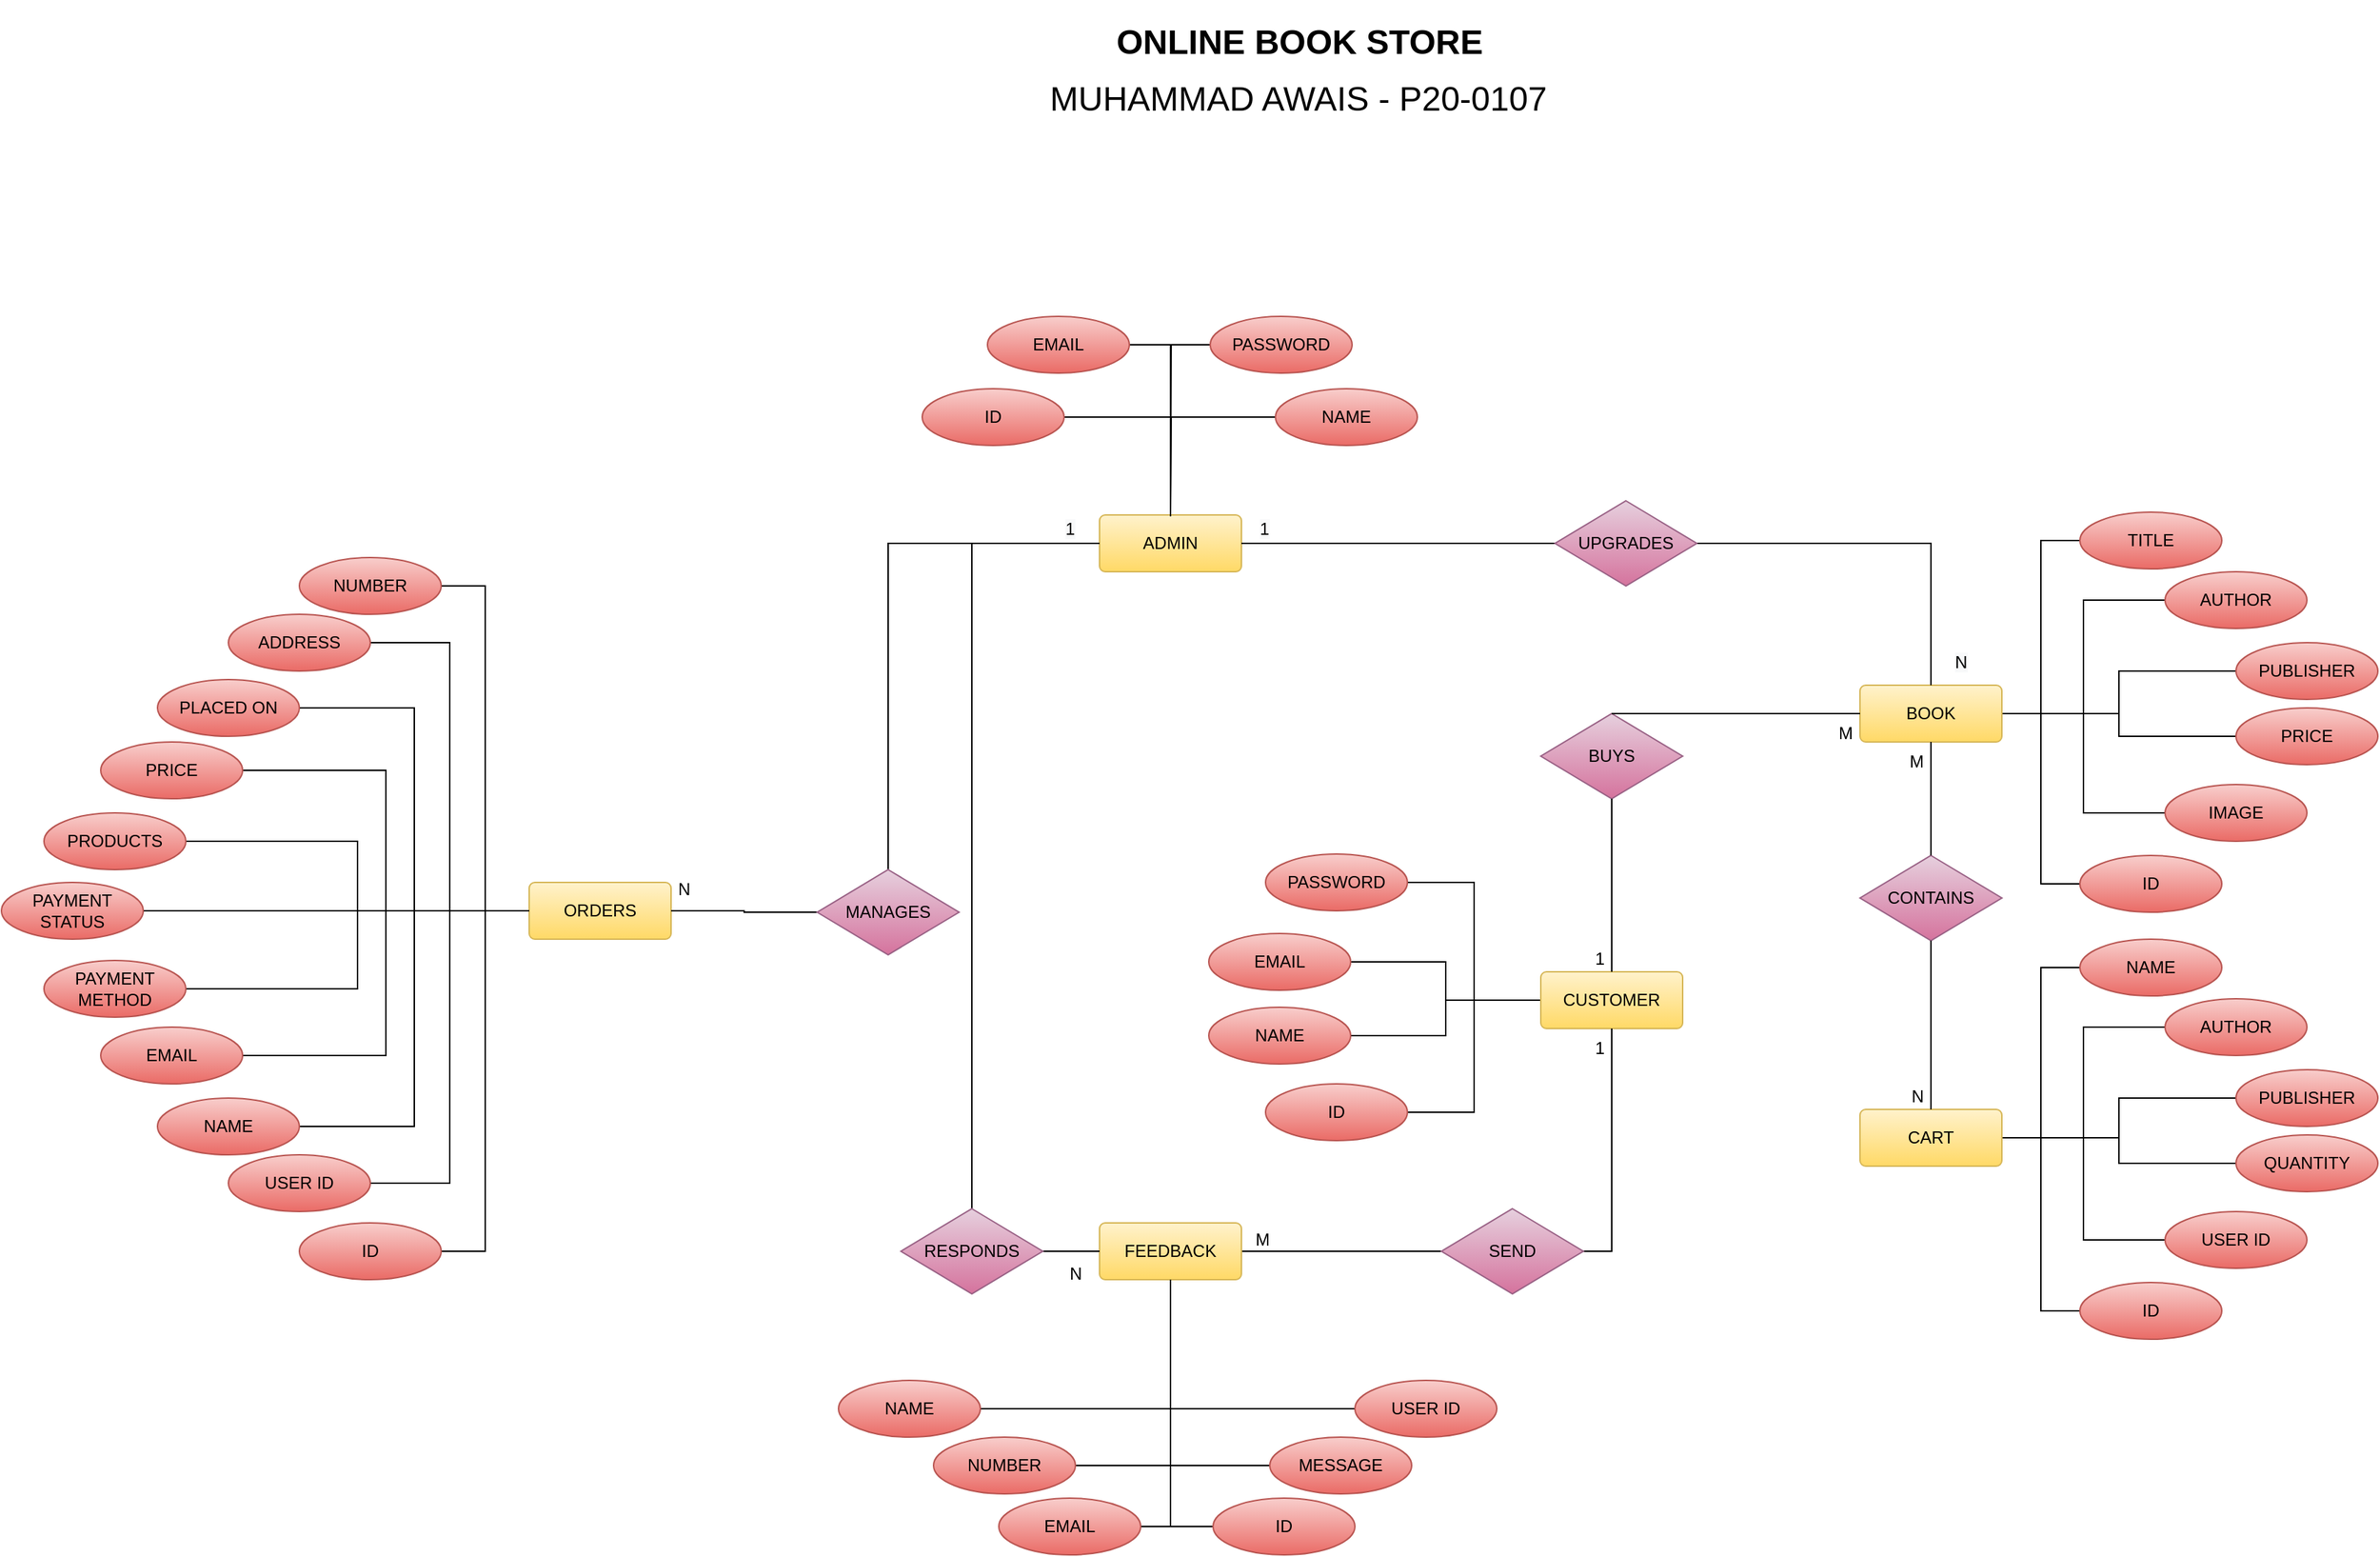 <mxfile version="18.1.2" type="github">
  <diagram id="ulUxQyWY1OvP7PwduVLv" name="Page-1">
    <mxGraphModel dx="1504" dy="1512" grid="1" gridSize="10" guides="1" tooltips="1" connect="1" arrows="1" fold="1" page="1" pageScale="1" pageWidth="850" pageHeight="1100" math="0" shadow="0">
      <root>
        <mxCell id="0" />
        <mxCell id="1" parent="0" />
        <mxCell id="2VhLGQNSSkDAWM4lkIdX-1" value="ADMIN" style="rounded=1;arcSize=10;whiteSpace=wrap;html=1;align=center;fillColor=#fff2cc;strokeColor=#d6b656;gradientColor=#ffd966;" parent="1" vertex="1">
          <mxGeometry x="99" y="-20" width="100" height="40" as="geometry" />
        </mxCell>
        <mxCell id="2VhLGQNSSkDAWM4lkIdX-93" style="edgeStyle=orthogonalEdgeStyle;rounded=0;orthogonalLoop=1;jettySize=auto;html=1;exitX=1;exitY=0.5;exitDx=0;exitDy=0;entryX=0;entryY=0.5;entryDx=0;entryDy=0;endArrow=none;endFill=0;" parent="1" source="2VhLGQNSSkDAWM4lkIdX-2" target="2VhLGQNSSkDAWM4lkIdX-91" edge="1">
          <mxGeometry relative="1" as="geometry" />
        </mxCell>
        <mxCell id="2VhLGQNSSkDAWM4lkIdX-94" style="edgeStyle=orthogonalEdgeStyle;rounded=0;orthogonalLoop=1;jettySize=auto;html=1;exitX=1;exitY=0.5;exitDx=0;exitDy=0;entryX=0;entryY=0.5;entryDx=0;entryDy=0;endArrow=none;endFill=0;" parent="1" source="2VhLGQNSSkDAWM4lkIdX-2" target="2VhLGQNSSkDAWM4lkIdX-86" edge="1">
          <mxGeometry relative="1" as="geometry" />
        </mxCell>
        <mxCell id="2VhLGQNSSkDAWM4lkIdX-95" style="edgeStyle=orthogonalEdgeStyle;rounded=0;orthogonalLoop=1;jettySize=auto;html=1;exitX=1;exitY=0.5;exitDx=0;exitDy=0;entryX=0;entryY=0.5;entryDx=0;entryDy=0;endArrow=none;endFill=0;" parent="1" source="2VhLGQNSSkDAWM4lkIdX-2" target="2VhLGQNSSkDAWM4lkIdX-85" edge="1">
          <mxGeometry relative="1" as="geometry" />
        </mxCell>
        <mxCell id="2VhLGQNSSkDAWM4lkIdX-96" style="edgeStyle=orthogonalEdgeStyle;rounded=0;orthogonalLoop=1;jettySize=auto;html=1;exitX=1;exitY=0.5;exitDx=0;exitDy=0;entryX=0;entryY=0.5;entryDx=0;entryDy=0;endArrow=none;endFill=0;" parent="1" source="2VhLGQNSSkDAWM4lkIdX-2" target="2VhLGQNSSkDAWM4lkIdX-87" edge="1">
          <mxGeometry relative="1" as="geometry" />
        </mxCell>
        <mxCell id="2VhLGQNSSkDAWM4lkIdX-97" style="edgeStyle=orthogonalEdgeStyle;rounded=0;orthogonalLoop=1;jettySize=auto;html=1;exitX=1;exitY=0.5;exitDx=0;exitDy=0;entryX=0;entryY=0.5;entryDx=0;entryDy=0;endArrow=none;endFill=0;" parent="1" source="2VhLGQNSSkDAWM4lkIdX-2" target="2VhLGQNSSkDAWM4lkIdX-88" edge="1">
          <mxGeometry relative="1" as="geometry" />
        </mxCell>
        <mxCell id="2VhLGQNSSkDAWM4lkIdX-98" style="edgeStyle=orthogonalEdgeStyle;rounded=0;orthogonalLoop=1;jettySize=auto;html=1;exitX=1;exitY=0.5;exitDx=0;exitDy=0;entryX=0;entryY=0.5;entryDx=0;entryDy=0;endArrow=none;endFill=0;" parent="1" source="2VhLGQNSSkDAWM4lkIdX-2" target="2VhLGQNSSkDAWM4lkIdX-90" edge="1">
          <mxGeometry relative="1" as="geometry" />
        </mxCell>
        <mxCell id="2VhLGQNSSkDAWM4lkIdX-2" value="BOOK&lt;span style=&quot;color: rgba(0 , 0 , 0 , 0) ; font-family: monospace ; font-size: 0px&quot;&gt;%3CmxGraphModel%3E%3Croot%3E%3CmxCell%20id%3D%220%22%2F%3E%3CmxCell%20id%3D%221%22%20parent%3D%220%22%2F%3E%3CmxCell%20id%3D%222%22%20value%3D%22ADMIN%22%20style%3D%22rounded%3D1%3BarcSize%3D10%3BwhiteSpace%3Dwrap%3Bhtml%3D1%3Balign%3Dcenter%3BfillColor%3D%23fff2cc%3BstrokeColor%3D%23d6b656%3BgradientColor%3D%23ffd966%3B%22%20vertex%3D%221%22%20parent%3D%221%22%3E%3CmxGeometry%20x%3D%2220%22%20y%3D%2290%22%20width%3D%22100%22%20height%3D%2240%22%20as%3D%22geometry%22%2F%3E%3C%2FmxCell%3E%3C%2Froot%3E%3C%2FmxGraphModel%3E&lt;/span&gt;" style="rounded=1;arcSize=10;whiteSpace=wrap;html=1;align=center;fillColor=#fff2cc;strokeColor=#d6b656;gradientColor=#ffd966;" parent="1" vertex="1">
          <mxGeometry x="635" y="100" width="100" height="40" as="geometry" />
        </mxCell>
        <mxCell id="2VhLGQNSSkDAWM4lkIdX-108" style="edgeStyle=orthogonalEdgeStyle;rounded=0;orthogonalLoop=1;jettySize=auto;html=1;exitX=1;exitY=0.5;exitDx=0;exitDy=0;entryX=0;entryY=0.5;entryDx=0;entryDy=0;endArrow=none;endFill=0;" parent="1" source="2VhLGQNSSkDAWM4lkIdX-3" target="2VhLGQNSSkDAWM4lkIdX-107" edge="1">
          <mxGeometry relative="1" as="geometry" />
        </mxCell>
        <mxCell id="2VhLGQNSSkDAWM4lkIdX-109" style="edgeStyle=orthogonalEdgeStyle;rounded=0;orthogonalLoop=1;jettySize=auto;html=1;exitX=1;exitY=0.5;exitDx=0;exitDy=0;entryX=0;entryY=0.5;entryDx=0;entryDy=0;endArrow=none;endFill=0;" parent="1" source="2VhLGQNSSkDAWM4lkIdX-3" target="2VhLGQNSSkDAWM4lkIdX-103" edge="1">
          <mxGeometry relative="1" as="geometry" />
        </mxCell>
        <mxCell id="2VhLGQNSSkDAWM4lkIdX-110" style="edgeStyle=orthogonalEdgeStyle;rounded=0;orthogonalLoop=1;jettySize=auto;html=1;exitX=1;exitY=0.5;exitDx=0;exitDy=0;entryX=0;entryY=0.5;entryDx=0;entryDy=0;endArrow=none;endFill=0;" parent="1" source="2VhLGQNSSkDAWM4lkIdX-3" target="2VhLGQNSSkDAWM4lkIdX-102" edge="1">
          <mxGeometry relative="1" as="geometry" />
        </mxCell>
        <mxCell id="2VhLGQNSSkDAWM4lkIdX-111" style="edgeStyle=orthogonalEdgeStyle;rounded=0;orthogonalLoop=1;jettySize=auto;html=1;exitX=1;exitY=0.5;exitDx=0;exitDy=0;endArrow=none;endFill=0;" parent="1" source="2VhLGQNSSkDAWM4lkIdX-3" target="2VhLGQNSSkDAWM4lkIdX-104" edge="1">
          <mxGeometry relative="1" as="geometry" />
        </mxCell>
        <mxCell id="2VhLGQNSSkDAWM4lkIdX-112" style="edgeStyle=orthogonalEdgeStyle;rounded=0;orthogonalLoop=1;jettySize=auto;html=1;exitX=1;exitY=0.5;exitDx=0;exitDy=0;entryX=0;entryY=0.5;entryDx=0;entryDy=0;endArrow=none;endFill=0;" parent="1" source="2VhLGQNSSkDAWM4lkIdX-3" target="2VhLGQNSSkDAWM4lkIdX-105" edge="1">
          <mxGeometry relative="1" as="geometry" />
        </mxCell>
        <mxCell id="2VhLGQNSSkDAWM4lkIdX-113" style="edgeStyle=orthogonalEdgeStyle;rounded=0;orthogonalLoop=1;jettySize=auto;html=1;exitX=1;exitY=0.5;exitDx=0;exitDy=0;entryX=0;entryY=0.5;entryDx=0;entryDy=0;endArrow=none;endFill=0;" parent="1" source="2VhLGQNSSkDAWM4lkIdX-3" target="2VhLGQNSSkDAWM4lkIdX-106" edge="1">
          <mxGeometry relative="1" as="geometry" />
        </mxCell>
        <mxCell id="2VhLGQNSSkDAWM4lkIdX-3" value="CART" style="rounded=1;arcSize=10;whiteSpace=wrap;html=1;align=center;fillColor=#fff2cc;strokeColor=#d6b656;gradientColor=#ffd966;" parent="1" vertex="1">
          <mxGeometry x="635" y="399" width="100" height="40" as="geometry" />
        </mxCell>
        <mxCell id="2VhLGQNSSkDAWM4lkIdX-48" style="edgeStyle=orthogonalEdgeStyle;rounded=0;orthogonalLoop=1;jettySize=auto;html=1;exitX=1;exitY=0.5;exitDx=0;exitDy=0;entryX=0;entryY=0.5;entryDx=0;entryDy=0;endArrow=none;endFill=0;" parent="1" source="2VhLGQNSSkDAWM4lkIdX-4" target="2VhLGQNSSkDAWM4lkIdX-43" edge="1">
          <mxGeometry relative="1" as="geometry" />
        </mxCell>
        <mxCell id="2VhLGQNSSkDAWM4lkIdX-4" value="FEEDBACK" style="rounded=1;arcSize=10;whiteSpace=wrap;html=1;align=center;fillColor=#fff2cc;strokeColor=#d6b656;gradientColor=#ffd966;" parent="1" vertex="1">
          <mxGeometry x="99" y="479" width="100" height="40" as="geometry" />
        </mxCell>
        <mxCell id="2VhLGQNSSkDAWM4lkIdX-5" style="edgeStyle=orthogonalEdgeStyle;rounded=0;orthogonalLoop=1;jettySize=auto;html=1;exitX=0.5;exitY=1;exitDx=0;exitDy=0;" parent="1" source="2VhLGQNSSkDAWM4lkIdX-4" target="2VhLGQNSSkDAWM4lkIdX-4" edge="1">
          <mxGeometry relative="1" as="geometry" />
        </mxCell>
        <mxCell id="2VhLGQNSSkDAWM4lkIdX-6" value="ORDERS" style="rounded=1;arcSize=10;whiteSpace=wrap;html=1;align=center;fillColor=#fff2cc;strokeColor=#d6b656;gradientColor=#ffd966;" parent="1" vertex="1">
          <mxGeometry x="-303" y="239" width="100" height="40" as="geometry" />
        </mxCell>
        <mxCell id="2VhLGQNSSkDAWM4lkIdX-8" value="CONTAINS" style="shape=rhombus;perimeter=rhombusPerimeter;whiteSpace=wrap;html=1;align=center;fillColor=#e6d0de;gradientColor=#d5739d;strokeColor=#996185;" parent="1" vertex="1">
          <mxGeometry x="635" y="220" width="100" height="60" as="geometry" />
        </mxCell>
        <mxCell id="2VhLGQNSSkDAWM4lkIdX-29" value="" style="endArrow=none;html=1;rounded=0;entryX=0.5;entryY=1;entryDx=0;entryDy=0;exitX=0.5;exitY=0;exitDx=0;exitDy=0;" parent="1" source="2VhLGQNSSkDAWM4lkIdX-8" target="2VhLGQNSSkDAWM4lkIdX-2" edge="1">
          <mxGeometry relative="1" as="geometry">
            <mxPoint x="685" y="180" as="sourcePoint" />
            <mxPoint x="684.52" y="170" as="targetPoint" />
          </mxGeometry>
        </mxCell>
        <mxCell id="2VhLGQNSSkDAWM4lkIdX-30" value="M" style="resizable=0;html=1;align=right;verticalAlign=bottom;" parent="2VhLGQNSSkDAWM4lkIdX-29" connectable="0" vertex="1">
          <mxGeometry x="1" relative="1" as="geometry">
            <mxPoint x="-5" y="22" as="offset" />
          </mxGeometry>
        </mxCell>
        <mxCell id="2VhLGQNSSkDAWM4lkIdX-32" value="" style="endArrow=none;html=1;rounded=0;exitX=0.5;exitY=1;exitDx=0;exitDy=0;entryX=0.5;entryY=0;entryDx=0;entryDy=0;" parent="1" source="2VhLGQNSSkDAWM4lkIdX-8" target="2VhLGQNSSkDAWM4lkIdX-3" edge="1">
          <mxGeometry relative="1" as="geometry">
            <mxPoint x="684.52" y="390" as="sourcePoint" />
            <mxPoint x="685" y="420" as="targetPoint" />
          </mxGeometry>
        </mxCell>
        <mxCell id="2VhLGQNSSkDAWM4lkIdX-33" value="N" style="resizable=0;html=1;align=right;verticalAlign=bottom;" parent="2VhLGQNSSkDAWM4lkIdX-32" connectable="0" vertex="1">
          <mxGeometry x="1" relative="1" as="geometry">
            <mxPoint x="-5" y="-1" as="offset" />
          </mxGeometry>
        </mxCell>
        <mxCell id="2VhLGQNSSkDAWM4lkIdX-193" style="edgeStyle=orthogonalEdgeStyle;rounded=0;orthogonalLoop=1;jettySize=auto;html=1;exitX=0;exitY=0.5;exitDx=0;exitDy=0;entryX=1;entryY=0.5;entryDx=0;entryDy=0;endArrow=none;endFill=0;" parent="1" source="2VhLGQNSSkDAWM4lkIdX-35" target="2VhLGQNSSkDAWM4lkIdX-191" edge="1">
          <mxGeometry relative="1" as="geometry" />
        </mxCell>
        <mxCell id="2VhLGQNSSkDAWM4lkIdX-194" style="edgeStyle=orthogonalEdgeStyle;rounded=0;orthogonalLoop=1;jettySize=auto;html=1;exitX=0;exitY=0.5;exitDx=0;exitDy=0;entryX=1;entryY=0.5;entryDx=0;entryDy=0;endArrow=none;endFill=0;" parent="1" source="2VhLGQNSSkDAWM4lkIdX-35" target="2VhLGQNSSkDAWM4lkIdX-190" edge="1">
          <mxGeometry relative="1" as="geometry" />
        </mxCell>
        <mxCell id="2VhLGQNSSkDAWM4lkIdX-195" style="edgeStyle=orthogonalEdgeStyle;rounded=0;orthogonalLoop=1;jettySize=auto;html=1;exitX=0;exitY=0.5;exitDx=0;exitDy=0;entryX=1;entryY=0.5;entryDx=0;entryDy=0;endArrow=none;endFill=0;" parent="1" source="2VhLGQNSSkDAWM4lkIdX-35" target="2VhLGQNSSkDAWM4lkIdX-192" edge="1">
          <mxGeometry relative="1" as="geometry" />
        </mxCell>
        <mxCell id="2VhLGQNSSkDAWM4lkIdX-196" style="edgeStyle=orthogonalEdgeStyle;rounded=0;orthogonalLoop=1;jettySize=auto;html=1;exitX=0;exitY=0.5;exitDx=0;exitDy=0;entryX=1;entryY=0.5;entryDx=0;entryDy=0;endArrow=none;endFill=0;" parent="1" source="2VhLGQNSSkDAWM4lkIdX-35" target="2VhLGQNSSkDAWM4lkIdX-189" edge="1">
          <mxGeometry relative="1" as="geometry" />
        </mxCell>
        <mxCell id="2VhLGQNSSkDAWM4lkIdX-35" value="CUSTOMER" style="rounded=1;arcSize=10;whiteSpace=wrap;html=1;align=center;fillColor=#fff2cc;strokeColor=#d6b656;gradientColor=#ffd966;" parent="1" vertex="1">
          <mxGeometry x="410" y="302" width="100" height="40" as="geometry" />
        </mxCell>
        <mxCell id="2VhLGQNSSkDAWM4lkIdX-36" value="BUYS" style="shape=rhombus;perimeter=rhombusPerimeter;whiteSpace=wrap;html=1;align=center;fillColor=#e6d0de;gradientColor=#d5739d;strokeColor=#996185;" parent="1" vertex="1">
          <mxGeometry x="410" y="120" width="100" height="60" as="geometry" />
        </mxCell>
        <mxCell id="2VhLGQNSSkDAWM4lkIdX-37" value="" style="endArrow=none;html=1;rounded=0;entryX=0;entryY=0.5;entryDx=0;entryDy=0;exitX=0.5;exitY=0;exitDx=0;exitDy=0;" parent="1" source="2VhLGQNSSkDAWM4lkIdX-36" target="2VhLGQNSSkDAWM4lkIdX-2" edge="1">
          <mxGeometry relative="1" as="geometry">
            <mxPoint x="330" y="190" as="sourcePoint" />
            <mxPoint x="330" y="150" as="targetPoint" />
          </mxGeometry>
        </mxCell>
        <mxCell id="2VhLGQNSSkDAWM4lkIdX-38" value="M" style="resizable=0;html=1;align=right;verticalAlign=bottom;" parent="2VhLGQNSSkDAWM4lkIdX-37" connectable="0" vertex="1">
          <mxGeometry x="1" relative="1" as="geometry">
            <mxPoint x="-5" y="22" as="offset" />
          </mxGeometry>
        </mxCell>
        <mxCell id="2VhLGQNSSkDAWM4lkIdX-39" value="" style="endArrow=none;html=1;rounded=0;exitX=0.5;exitY=1;exitDx=0;exitDy=0;entryX=0.5;entryY=0;entryDx=0;entryDy=0;" parent="1" source="2VhLGQNSSkDAWM4lkIdX-36" target="2VhLGQNSSkDAWM4lkIdX-35" edge="1">
          <mxGeometry relative="1" as="geometry">
            <mxPoint x="459.52" y="400" as="sourcePoint" />
            <mxPoint x="460" y="430" as="targetPoint" />
          </mxGeometry>
        </mxCell>
        <mxCell id="2VhLGQNSSkDAWM4lkIdX-40" value="1" style="resizable=0;html=1;align=right;verticalAlign=bottom;" parent="2VhLGQNSSkDAWM4lkIdX-39" connectable="0" vertex="1">
          <mxGeometry x="1" relative="1" as="geometry">
            <mxPoint x="-5" y="-1" as="offset" />
          </mxGeometry>
        </mxCell>
        <mxCell id="2VhLGQNSSkDAWM4lkIdX-53" style="edgeStyle=orthogonalEdgeStyle;rounded=0;orthogonalLoop=1;jettySize=auto;html=1;exitX=1;exitY=0.5;exitDx=0;exitDy=0;entryX=0.5;entryY=1;entryDx=0;entryDy=0;endArrow=none;endFill=0;" parent="1" source="2VhLGQNSSkDAWM4lkIdX-43" target="2VhLGQNSSkDAWM4lkIdX-35" edge="1">
          <mxGeometry relative="1" as="geometry" />
        </mxCell>
        <mxCell id="2VhLGQNSSkDAWM4lkIdX-43" value="SEND" style="shape=rhombus;perimeter=rhombusPerimeter;whiteSpace=wrap;html=1;align=center;fillColor=#e6d0de;gradientColor=#d5739d;strokeColor=#996185;" parent="1" vertex="1">
          <mxGeometry x="340" y="469" width="100" height="60" as="geometry" />
        </mxCell>
        <mxCell id="2VhLGQNSSkDAWM4lkIdX-49" value="M" style="resizable=0;html=1;align=right;verticalAlign=bottom;" parent="1" connectable="0" vertex="1">
          <mxGeometry x="219" y="499" as="geometry" />
        </mxCell>
        <mxCell id="2VhLGQNSSkDAWM4lkIdX-51" value="1" style="resizable=0;html=1;align=right;verticalAlign=bottom;" parent="1" connectable="0" vertex="1">
          <mxGeometry x="447" y="354" as="geometry">
            <mxPoint x="8" y="10" as="offset" />
          </mxGeometry>
        </mxCell>
        <mxCell id="2VhLGQNSSkDAWM4lkIdX-62" style="edgeStyle=orthogonalEdgeStyle;rounded=0;orthogonalLoop=1;jettySize=auto;html=1;exitX=0.5;exitY=0;exitDx=0;exitDy=0;entryX=0;entryY=0.5;entryDx=0;entryDy=0;endArrow=none;endFill=0;" parent="1" source="2VhLGQNSSkDAWM4lkIdX-54" target="2VhLGQNSSkDAWM4lkIdX-1" edge="1">
          <mxGeometry relative="1" as="geometry" />
        </mxCell>
        <mxCell id="2VhLGQNSSkDAWM4lkIdX-135" style="edgeStyle=orthogonalEdgeStyle;rounded=0;orthogonalLoop=1;jettySize=auto;html=1;exitX=0;exitY=0.5;exitDx=0;exitDy=0;entryX=1;entryY=0.5;entryDx=0;entryDy=0;endArrow=none;endFill=0;" parent="1" source="2VhLGQNSSkDAWM4lkIdX-54" target="2VhLGQNSSkDAWM4lkIdX-6" edge="1">
          <mxGeometry relative="1" as="geometry" />
        </mxCell>
        <mxCell id="2VhLGQNSSkDAWM4lkIdX-54" value="MANAGES" style="shape=rhombus;perimeter=rhombusPerimeter;whiteSpace=wrap;html=1;align=center;fillColor=#e6d0de;gradientColor=#d5739d;strokeColor=#996185;" parent="1" vertex="1">
          <mxGeometry x="-100" y="230" width="100" height="60" as="geometry" />
        </mxCell>
        <mxCell id="2VhLGQNSSkDAWM4lkIdX-56" style="edgeStyle=orthogonalEdgeStyle;rounded=0;orthogonalLoop=1;jettySize=auto;html=1;exitX=0.5;exitY=0;exitDx=0;exitDy=0;entryX=0;entryY=0.5;entryDx=0;entryDy=0;endArrow=none;endFill=0;" parent="1" source="2VhLGQNSSkDAWM4lkIdX-55" target="2VhLGQNSSkDAWM4lkIdX-1" edge="1">
          <mxGeometry relative="1" as="geometry" />
        </mxCell>
        <mxCell id="2VhLGQNSSkDAWM4lkIdX-57" style="edgeStyle=orthogonalEdgeStyle;rounded=0;orthogonalLoop=1;jettySize=auto;html=1;exitX=1;exitY=0.5;exitDx=0;exitDy=0;entryX=0;entryY=0.5;entryDx=0;entryDy=0;endArrow=none;endFill=0;" parent="1" source="2VhLGQNSSkDAWM4lkIdX-55" target="2VhLGQNSSkDAWM4lkIdX-4" edge="1">
          <mxGeometry relative="1" as="geometry" />
        </mxCell>
        <mxCell id="2VhLGQNSSkDAWM4lkIdX-55" value="RESPONDS" style="shape=rhombus;perimeter=rhombusPerimeter;whiteSpace=wrap;html=1;align=center;fillColor=#e6d0de;gradientColor=#d5739d;strokeColor=#996185;" parent="1" vertex="1">
          <mxGeometry x="-41" y="469" width="100" height="60" as="geometry" />
        </mxCell>
        <mxCell id="2VhLGQNSSkDAWM4lkIdX-60" value="&lt;span style=&quot;color: rgb(0, 0, 0); font-family: helvetica; font-size: 12px; font-style: normal; font-weight: 400; letter-spacing: normal; text-align: right; text-indent: 0px; text-transform: none; word-spacing: 0px; background-color: rgb(248, 249, 250); display: inline; float: none;&quot;&gt;1&lt;/span&gt;" style="text;whiteSpace=wrap;html=1;" parent="1" vertex="1">
          <mxGeometry x="73" y="-24" width="20" height="20" as="geometry" />
        </mxCell>
        <mxCell id="2VhLGQNSSkDAWM4lkIdX-61" value="&lt;div style=&quot;text-align: right&quot;&gt;&lt;span&gt;&lt;font face=&quot;helvetica&quot;&gt;N&lt;/font&gt;&lt;/span&gt;&lt;/div&gt;" style="text;whiteSpace=wrap;html=1;" parent="1" vertex="1">
          <mxGeometry x="76" y="501" width="20" height="20" as="geometry" />
        </mxCell>
        <mxCell id="2VhLGQNSSkDAWM4lkIdX-65" value="&lt;div style=&quot;text-align: right&quot;&gt;&lt;span&gt;&lt;font face=&quot;helvetica&quot;&gt;N&lt;/font&gt;&lt;/span&gt;&lt;/div&gt;" style="text;whiteSpace=wrap;html=1;" parent="1" vertex="1">
          <mxGeometry x="-200" y="230" width="20" height="20" as="geometry" />
        </mxCell>
        <mxCell id="2VhLGQNSSkDAWM4lkIdX-68" style="edgeStyle=orthogonalEdgeStyle;rounded=0;orthogonalLoop=1;jettySize=auto;html=1;exitX=0;exitY=0.5;exitDx=0;exitDy=0;entryX=1;entryY=0.5;entryDx=0;entryDy=0;endArrow=none;endFill=0;" parent="1" source="2VhLGQNSSkDAWM4lkIdX-66" target="2VhLGQNSSkDAWM4lkIdX-1" edge="1">
          <mxGeometry relative="1" as="geometry" />
        </mxCell>
        <mxCell id="2VhLGQNSSkDAWM4lkIdX-70" style="edgeStyle=orthogonalEdgeStyle;rounded=0;orthogonalLoop=1;jettySize=auto;html=1;exitX=1;exitY=0.5;exitDx=0;exitDy=0;entryX=0.5;entryY=0;entryDx=0;entryDy=0;endArrow=none;endFill=0;" parent="1" source="2VhLGQNSSkDAWM4lkIdX-66" target="2VhLGQNSSkDAWM4lkIdX-2" edge="1">
          <mxGeometry relative="1" as="geometry" />
        </mxCell>
        <mxCell id="2VhLGQNSSkDAWM4lkIdX-66" value="UPGRADES" style="shape=rhombus;perimeter=rhombusPerimeter;whiteSpace=wrap;html=1;align=center;fillColor=#e6d0de;gradientColor=#d5739d;strokeColor=#996185;" parent="1" vertex="1">
          <mxGeometry x="420" y="-30" width="100" height="60" as="geometry" />
        </mxCell>
        <mxCell id="2VhLGQNSSkDAWM4lkIdX-72" value="&lt;span style=&quot;color: rgb(0, 0, 0); font-family: helvetica; font-size: 12px; font-style: normal; font-weight: 400; letter-spacing: normal; text-align: right; text-indent: 0px; text-transform: none; word-spacing: 0px; background-color: rgb(248, 249, 250); display: inline; float: none;&quot;&gt;1&lt;/span&gt;" style="text;whiteSpace=wrap;html=1;" parent="1" vertex="1">
          <mxGeometry x="210" y="-24" width="20" height="20" as="geometry" />
        </mxCell>
        <mxCell id="2VhLGQNSSkDAWM4lkIdX-73" value="&lt;span style=&quot;color: rgb(0 , 0 , 0) ; font-family: &amp;#34;helvetica&amp;#34; ; font-size: 12px ; font-style: normal ; font-weight: 400 ; letter-spacing: normal ; text-align: right ; text-indent: 0px ; text-transform: none ; word-spacing: 0px ; background-color: rgb(248 , 249 , 250) ; display: inline ; float: none&quot;&gt;N&lt;/span&gt;" style="text;whiteSpace=wrap;html=1;" parent="1" vertex="1">
          <mxGeometry x="700" y="70" width="20" height="20" as="geometry" />
        </mxCell>
        <mxCell id="2VhLGQNSSkDAWM4lkIdX-117" style="edgeStyle=orthogonalEdgeStyle;rounded=0;orthogonalLoop=1;jettySize=auto;html=1;exitX=1;exitY=0.5;exitDx=0;exitDy=0;endArrow=none;endFill=0;" parent="1" source="2VhLGQNSSkDAWM4lkIdX-74" edge="1">
          <mxGeometry relative="1" as="geometry">
            <mxPoint x="149" y="-19" as="targetPoint" />
          </mxGeometry>
        </mxCell>
        <mxCell id="2VhLGQNSSkDAWM4lkIdX-74" value="ID" style="ellipse;whiteSpace=wrap;html=1;align=center;fillColor=#f8cecc;gradientColor=#ea6b66;strokeColor=#b85450;" parent="1" vertex="1">
          <mxGeometry x="-26" y="-109" width="100" height="40" as="geometry" />
        </mxCell>
        <mxCell id="2VhLGQNSSkDAWM4lkIdX-198" style="edgeStyle=orthogonalEdgeStyle;rounded=0;orthogonalLoop=1;jettySize=auto;html=1;exitX=0;exitY=0.5;exitDx=0;exitDy=0;entryX=0.5;entryY=0;entryDx=0;entryDy=0;endArrow=none;endFill=0;" parent="1" source="2VhLGQNSSkDAWM4lkIdX-75" target="2VhLGQNSSkDAWM4lkIdX-1" edge="1">
          <mxGeometry relative="1" as="geometry" />
        </mxCell>
        <mxCell id="2VhLGQNSSkDAWM4lkIdX-75" value="NAME" style="ellipse;whiteSpace=wrap;html=1;align=center;fillColor=#f8cecc;gradientColor=#ea6b66;strokeColor=#b85450;" parent="1" vertex="1">
          <mxGeometry x="223" y="-109" width="100" height="40" as="geometry" />
        </mxCell>
        <mxCell id="2VhLGQNSSkDAWM4lkIdX-115" style="edgeStyle=orthogonalEdgeStyle;rounded=0;orthogonalLoop=1;jettySize=auto;html=1;exitX=1;exitY=0.5;exitDx=0;exitDy=0;endArrow=none;endFill=0;" parent="1" source="2VhLGQNSSkDAWM4lkIdX-76" edge="1">
          <mxGeometry relative="1" as="geometry">
            <mxPoint x="149" y="-29" as="targetPoint" />
          </mxGeometry>
        </mxCell>
        <mxCell id="2VhLGQNSSkDAWM4lkIdX-76" value="EMAIL" style="ellipse;whiteSpace=wrap;html=1;align=center;fillColor=#f8cecc;gradientColor=#ea6b66;strokeColor=#b85450;" parent="1" vertex="1">
          <mxGeometry x="20" y="-160" width="100" height="40" as="geometry" />
        </mxCell>
        <mxCell id="2VhLGQNSSkDAWM4lkIdX-199" style="edgeStyle=orthogonalEdgeStyle;rounded=0;orthogonalLoop=1;jettySize=auto;html=1;exitX=0;exitY=0.5;exitDx=0;exitDy=0;entryX=0.5;entryY=0;entryDx=0;entryDy=0;endArrow=none;endFill=0;" parent="1" source="2VhLGQNSSkDAWM4lkIdX-77" target="2VhLGQNSSkDAWM4lkIdX-1" edge="1">
          <mxGeometry relative="1" as="geometry" />
        </mxCell>
        <mxCell id="2VhLGQNSSkDAWM4lkIdX-77" value="PASSWORD" style="ellipse;whiteSpace=wrap;html=1;align=center;fillColor=#f8cecc;gradientColor=#ea6b66;strokeColor=#b85450;" parent="1" vertex="1">
          <mxGeometry x="177" y="-160" width="100" height="40" as="geometry" />
        </mxCell>
        <mxCell id="2VhLGQNSSkDAWM4lkIdX-85" value="PUBLISHER" style="ellipse;whiteSpace=wrap;html=1;align=center;fillColor=#f8cecc;gradientColor=#ea6b66;strokeColor=#b85450;" parent="1" vertex="1">
          <mxGeometry x="900" y="70" width="100" height="40" as="geometry" />
        </mxCell>
        <mxCell id="2VhLGQNSSkDAWM4lkIdX-86" value="AUTHOR" style="ellipse;whiteSpace=wrap;html=1;align=center;fillColor=#f8cecc;gradientColor=#ea6b66;strokeColor=#b85450;" parent="1" vertex="1">
          <mxGeometry x="850" y="20" width="100" height="40" as="geometry" />
        </mxCell>
        <mxCell id="2VhLGQNSSkDAWM4lkIdX-87" value="PRICE" style="ellipse;whiteSpace=wrap;html=1;align=center;fillColor=#f8cecc;gradientColor=#ea6b66;strokeColor=#b85450;" parent="1" vertex="1">
          <mxGeometry x="900" y="116" width="100" height="40" as="geometry" />
        </mxCell>
        <mxCell id="2VhLGQNSSkDAWM4lkIdX-88" value="IMAGE" style="ellipse;whiteSpace=wrap;html=1;align=center;fillColor=#f8cecc;gradientColor=#ea6b66;strokeColor=#b85450;" parent="1" vertex="1">
          <mxGeometry x="850" y="170" width="100" height="40" as="geometry" />
        </mxCell>
        <mxCell id="2VhLGQNSSkDAWM4lkIdX-90" value="ID" style="ellipse;whiteSpace=wrap;html=1;align=center;fillColor=#f8cecc;gradientColor=#ea6b66;strokeColor=#b85450;" parent="1" vertex="1">
          <mxGeometry x="790" y="220" width="100" height="40" as="geometry" />
        </mxCell>
        <mxCell id="2VhLGQNSSkDAWM4lkIdX-91" value="TITLE" style="ellipse;whiteSpace=wrap;html=1;align=center;fillColor=#f8cecc;gradientColor=#ea6b66;strokeColor=#b85450;" parent="1" vertex="1">
          <mxGeometry x="790" y="-22" width="100" height="40" as="geometry" />
        </mxCell>
        <mxCell id="2VhLGQNSSkDAWM4lkIdX-102" value="PUBLISHER" style="ellipse;whiteSpace=wrap;html=1;align=center;fillColor=#f8cecc;gradientColor=#ea6b66;strokeColor=#b85450;" parent="1" vertex="1">
          <mxGeometry x="900" y="371" width="100" height="40" as="geometry" />
        </mxCell>
        <mxCell id="2VhLGQNSSkDAWM4lkIdX-103" value="AUTHOR" style="ellipse;whiteSpace=wrap;html=1;align=center;fillColor=#f8cecc;gradientColor=#ea6b66;strokeColor=#b85450;" parent="1" vertex="1">
          <mxGeometry x="850" y="321" width="100" height="40" as="geometry" />
        </mxCell>
        <mxCell id="2VhLGQNSSkDAWM4lkIdX-104" value="QUANTITY" style="ellipse;whiteSpace=wrap;html=1;align=center;fillColor=#f8cecc;gradientColor=#ea6b66;strokeColor=#b85450;" parent="1" vertex="1">
          <mxGeometry x="900" y="417" width="100" height="40" as="geometry" />
        </mxCell>
        <mxCell id="2VhLGQNSSkDAWM4lkIdX-105" value="USER ID" style="ellipse;whiteSpace=wrap;html=1;align=center;fillColor=#f8cecc;gradientColor=#ea6b66;strokeColor=#b85450;" parent="1" vertex="1">
          <mxGeometry x="850" y="471" width="100" height="40" as="geometry" />
        </mxCell>
        <mxCell id="2VhLGQNSSkDAWM4lkIdX-106" value="ID" style="ellipse;whiteSpace=wrap;html=1;align=center;fillColor=#f8cecc;gradientColor=#ea6b66;strokeColor=#b85450;" parent="1" vertex="1">
          <mxGeometry x="790" y="521" width="100" height="40" as="geometry" />
        </mxCell>
        <mxCell id="2VhLGQNSSkDAWM4lkIdX-107" value="NAME" style="ellipse;whiteSpace=wrap;html=1;align=center;fillColor=#f8cecc;gradientColor=#ea6b66;strokeColor=#b85450;" parent="1" vertex="1">
          <mxGeometry x="790" y="279" width="100" height="40" as="geometry" />
        </mxCell>
        <mxCell id="2VhLGQNSSkDAWM4lkIdX-129" style="edgeStyle=orthogonalEdgeStyle;rounded=0;orthogonalLoop=1;jettySize=auto;html=1;exitX=0;exitY=0.5;exitDx=0;exitDy=0;entryX=0.5;entryY=1;entryDx=0;entryDy=0;endArrow=none;endFill=0;" parent="1" source="2VhLGQNSSkDAWM4lkIdX-119" target="2VhLGQNSSkDAWM4lkIdX-4" edge="1">
          <mxGeometry relative="1" as="geometry" />
        </mxCell>
        <mxCell id="2VhLGQNSSkDAWM4lkIdX-119" value="MESSAGE" style="ellipse;whiteSpace=wrap;html=1;align=center;fillColor=#f8cecc;gradientColor=#ea6b66;strokeColor=#b85450;" parent="1" vertex="1">
          <mxGeometry x="219" y="630" width="100" height="40" as="geometry" />
        </mxCell>
        <mxCell id="2VhLGQNSSkDAWM4lkIdX-128" style="edgeStyle=orthogonalEdgeStyle;rounded=0;orthogonalLoop=1;jettySize=auto;html=1;exitX=0;exitY=0.5;exitDx=0;exitDy=0;entryX=0.5;entryY=1;entryDx=0;entryDy=0;endArrow=none;endFill=0;" parent="1" source="2VhLGQNSSkDAWM4lkIdX-120" target="2VhLGQNSSkDAWM4lkIdX-4" edge="1">
          <mxGeometry relative="1" as="geometry" />
        </mxCell>
        <mxCell id="2VhLGQNSSkDAWM4lkIdX-120" value="USER ID" style="ellipse;whiteSpace=wrap;html=1;align=center;fillColor=#f8cecc;gradientColor=#ea6b66;strokeColor=#b85450;" parent="1" vertex="1">
          <mxGeometry x="279" y="590" width="100" height="40" as="geometry" />
        </mxCell>
        <mxCell id="2VhLGQNSSkDAWM4lkIdX-134" style="edgeStyle=orthogonalEdgeStyle;rounded=0;orthogonalLoop=1;jettySize=auto;html=1;exitX=1;exitY=0.5;exitDx=0;exitDy=0;entryX=0.5;entryY=1;entryDx=0;entryDy=0;endArrow=none;endFill=0;" parent="1" source="2VhLGQNSSkDAWM4lkIdX-121" target="2VhLGQNSSkDAWM4lkIdX-4" edge="1">
          <mxGeometry relative="1" as="geometry" />
        </mxCell>
        <mxCell id="2VhLGQNSSkDAWM4lkIdX-121" value="EMAIL" style="ellipse;whiteSpace=wrap;html=1;align=center;fillColor=#f8cecc;gradientColor=#ea6b66;strokeColor=#b85450;" parent="1" vertex="1">
          <mxGeometry x="28" y="673" width="100" height="40" as="geometry" />
        </mxCell>
        <mxCell id="2VhLGQNSSkDAWM4lkIdX-130" style="edgeStyle=orthogonalEdgeStyle;rounded=0;orthogonalLoop=1;jettySize=auto;html=1;exitX=1;exitY=0.5;exitDx=0;exitDy=0;entryX=0.5;entryY=1;entryDx=0;entryDy=0;endArrow=none;endFill=0;" parent="1" source="2VhLGQNSSkDAWM4lkIdX-122" target="2VhLGQNSSkDAWM4lkIdX-4" edge="1">
          <mxGeometry relative="1" as="geometry" />
        </mxCell>
        <mxCell id="2VhLGQNSSkDAWM4lkIdX-122" value="NUMBER" style="ellipse;whiteSpace=wrap;html=1;align=center;fillColor=#f8cecc;gradientColor=#ea6b66;strokeColor=#b85450;" parent="1" vertex="1">
          <mxGeometry x="-18" y="630" width="100" height="40" as="geometry" />
        </mxCell>
        <mxCell id="2VhLGQNSSkDAWM4lkIdX-133" style="edgeStyle=orthogonalEdgeStyle;rounded=0;orthogonalLoop=1;jettySize=auto;html=1;exitX=0;exitY=0.5;exitDx=0;exitDy=0;entryX=0.5;entryY=1;entryDx=0;entryDy=0;endArrow=none;endFill=0;" parent="1" source="2VhLGQNSSkDAWM4lkIdX-123" target="2VhLGQNSSkDAWM4lkIdX-4" edge="1">
          <mxGeometry relative="1" as="geometry" />
        </mxCell>
        <mxCell id="2VhLGQNSSkDAWM4lkIdX-123" value="ID" style="ellipse;whiteSpace=wrap;html=1;align=center;fillColor=#f8cecc;gradientColor=#ea6b66;strokeColor=#b85450;" parent="1" vertex="1">
          <mxGeometry x="179" y="673" width="100" height="40" as="geometry" />
        </mxCell>
        <mxCell id="2VhLGQNSSkDAWM4lkIdX-126" style="edgeStyle=orthogonalEdgeStyle;rounded=0;orthogonalLoop=1;jettySize=auto;html=1;exitX=1;exitY=0.5;exitDx=0;exitDy=0;entryX=0.5;entryY=1;entryDx=0;entryDy=0;endArrow=none;endFill=0;" parent="1" source="2VhLGQNSSkDAWM4lkIdX-124" target="2VhLGQNSSkDAWM4lkIdX-4" edge="1">
          <mxGeometry relative="1" as="geometry" />
        </mxCell>
        <mxCell id="2VhLGQNSSkDAWM4lkIdX-124" value="NAME" style="ellipse;whiteSpace=wrap;html=1;align=center;fillColor=#f8cecc;gradientColor=#ea6b66;strokeColor=#b85450;" parent="1" vertex="1">
          <mxGeometry x="-85" y="590" width="100" height="40" as="geometry" />
        </mxCell>
        <mxCell id="2VhLGQNSSkDAWM4lkIdX-184" style="edgeStyle=orthogonalEdgeStyle;rounded=0;orthogonalLoop=1;jettySize=auto;html=1;exitX=1;exitY=0.5;exitDx=0;exitDy=0;entryX=0;entryY=0.5;entryDx=0;entryDy=0;endArrow=none;endFill=0;" parent="1" source="2VhLGQNSSkDAWM4lkIdX-155" target="2VhLGQNSSkDAWM4lkIdX-6" edge="1">
          <mxGeometry relative="1" as="geometry" />
        </mxCell>
        <mxCell id="2VhLGQNSSkDAWM4lkIdX-155" value="PLACED ON" style="ellipse;whiteSpace=wrap;html=1;align=center;fillColor=#f8cecc;gradientColor=#ea6b66;strokeColor=#b85450;" parent="1" vertex="1">
          <mxGeometry x="-565" y="96" width="100" height="40" as="geometry" />
        </mxCell>
        <mxCell id="2VhLGQNSSkDAWM4lkIdX-186" style="edgeStyle=orthogonalEdgeStyle;rounded=0;orthogonalLoop=1;jettySize=auto;html=1;exitX=1;exitY=0.5;exitDx=0;exitDy=0;entryX=0;entryY=0.5;entryDx=0;entryDy=0;endArrow=none;endFill=0;" parent="1" source="2VhLGQNSSkDAWM4lkIdX-156" target="2VhLGQNSSkDAWM4lkIdX-6" edge="1">
          <mxGeometry relative="1" as="geometry" />
        </mxCell>
        <mxCell id="2VhLGQNSSkDAWM4lkIdX-156" value="ADDRESS" style="ellipse;whiteSpace=wrap;html=1;align=center;fillColor=#f8cecc;gradientColor=#ea6b66;strokeColor=#b85450;" parent="1" vertex="1">
          <mxGeometry x="-515" y="50" width="100" height="40" as="geometry" />
        </mxCell>
        <mxCell id="2VhLGQNSSkDAWM4lkIdX-181" style="edgeStyle=orthogonalEdgeStyle;rounded=0;orthogonalLoop=1;jettySize=auto;html=1;exitX=1;exitY=0.5;exitDx=0;exitDy=0;entryX=0;entryY=0.5;entryDx=0;entryDy=0;endArrow=none;endFill=0;" parent="1" source="2VhLGQNSSkDAWM4lkIdX-157" target="2VhLGQNSSkDAWM4lkIdX-6" edge="1">
          <mxGeometry relative="1" as="geometry" />
        </mxCell>
        <mxCell id="2VhLGQNSSkDAWM4lkIdX-157" value="PRICE" style="ellipse;whiteSpace=wrap;html=1;align=center;fillColor=#f8cecc;gradientColor=#ea6b66;strokeColor=#b85450;" parent="1" vertex="1">
          <mxGeometry x="-605" y="140" width="100" height="40" as="geometry" />
        </mxCell>
        <mxCell id="2VhLGQNSSkDAWM4lkIdX-179" style="edgeStyle=orthogonalEdgeStyle;rounded=0;orthogonalLoop=1;jettySize=auto;html=1;exitX=1;exitY=0.5;exitDx=0;exitDy=0;entryX=0;entryY=0.5;entryDx=0;entryDy=0;endArrow=none;endFill=0;" parent="1" source="2VhLGQNSSkDAWM4lkIdX-158" target="2VhLGQNSSkDAWM4lkIdX-6" edge="1">
          <mxGeometry relative="1" as="geometry" />
        </mxCell>
        <mxCell id="2VhLGQNSSkDAWM4lkIdX-158" value="PRODUCTS" style="ellipse;whiteSpace=wrap;html=1;align=center;fillColor=#f8cecc;gradientColor=#ea6b66;strokeColor=#b85450;" parent="1" vertex="1">
          <mxGeometry x="-645" y="190" width="100" height="40" as="geometry" />
        </mxCell>
        <mxCell id="2VhLGQNSSkDAWM4lkIdX-188" style="edgeStyle=orthogonalEdgeStyle;rounded=0;orthogonalLoop=1;jettySize=auto;html=1;exitX=1;exitY=0.5;exitDx=0;exitDy=0;entryX=0;entryY=0.5;entryDx=0;entryDy=0;endArrow=none;endFill=0;" parent="1" source="2VhLGQNSSkDAWM4lkIdX-160" target="2VhLGQNSSkDAWM4lkIdX-6" edge="1">
          <mxGeometry relative="1" as="geometry" />
        </mxCell>
        <mxCell id="2VhLGQNSSkDAWM4lkIdX-160" value="NUMBER" style="ellipse;whiteSpace=wrap;html=1;align=center;fillColor=#f8cecc;gradientColor=#ea6b66;strokeColor=#b85450;" parent="1" vertex="1">
          <mxGeometry x="-465" y="10" width="100" height="40" as="geometry" />
        </mxCell>
        <mxCell id="2VhLGQNSSkDAWM4lkIdX-182" style="edgeStyle=orthogonalEdgeStyle;rounded=0;orthogonalLoop=1;jettySize=auto;html=1;exitX=1;exitY=0.5;exitDx=0;exitDy=0;entryX=0;entryY=0.5;entryDx=0;entryDy=0;endArrow=none;endFill=0;" parent="1" source="2VhLGQNSSkDAWM4lkIdX-161" target="2VhLGQNSSkDAWM4lkIdX-6" edge="1">
          <mxGeometry relative="1" as="geometry" />
        </mxCell>
        <mxCell id="2VhLGQNSSkDAWM4lkIdX-161" value="EMAIL" style="ellipse;whiteSpace=wrap;html=1;align=center;fillColor=#f8cecc;gradientColor=#ea6b66;strokeColor=#b85450;" parent="1" vertex="1">
          <mxGeometry x="-605" y="341" width="100" height="40" as="geometry" />
        </mxCell>
        <mxCell id="2VhLGQNSSkDAWM4lkIdX-180" style="edgeStyle=orthogonalEdgeStyle;rounded=0;orthogonalLoop=1;jettySize=auto;html=1;exitX=1;exitY=0.5;exitDx=0;exitDy=0;entryX=0;entryY=0.5;entryDx=0;entryDy=0;endArrow=none;endFill=0;" parent="1" source="2VhLGQNSSkDAWM4lkIdX-162" target="2VhLGQNSSkDAWM4lkIdX-6" edge="1">
          <mxGeometry relative="1" as="geometry" />
        </mxCell>
        <mxCell id="2VhLGQNSSkDAWM4lkIdX-162" value="PAYMENT&lt;br&gt;METHOD" style="ellipse;whiteSpace=wrap;html=1;align=center;fillColor=#f8cecc;gradientColor=#ea6b66;strokeColor=#b85450;" parent="1" vertex="1">
          <mxGeometry x="-645" y="294" width="100" height="40" as="geometry" />
        </mxCell>
        <mxCell id="2VhLGQNSSkDAWM4lkIdX-183" style="edgeStyle=orthogonalEdgeStyle;rounded=0;orthogonalLoop=1;jettySize=auto;html=1;exitX=1;exitY=0.5;exitDx=0;exitDy=0;entryX=0;entryY=0.5;entryDx=0;entryDy=0;endArrow=none;endFill=0;" parent="1" source="2VhLGQNSSkDAWM4lkIdX-163" target="2VhLGQNSSkDAWM4lkIdX-6" edge="1">
          <mxGeometry relative="1" as="geometry" />
        </mxCell>
        <mxCell id="2VhLGQNSSkDAWM4lkIdX-163" value="NAME" style="ellipse;whiteSpace=wrap;html=1;align=center;fillColor=#f8cecc;gradientColor=#ea6b66;strokeColor=#b85450;" parent="1" vertex="1">
          <mxGeometry x="-565" y="391" width="100" height="40" as="geometry" />
        </mxCell>
        <mxCell id="2VhLGQNSSkDAWM4lkIdX-185" style="edgeStyle=orthogonalEdgeStyle;rounded=0;orthogonalLoop=1;jettySize=auto;html=1;exitX=1;exitY=0.5;exitDx=0;exitDy=0;entryX=0;entryY=0.5;entryDx=0;entryDy=0;endArrow=none;endFill=0;" parent="1" source="2VhLGQNSSkDAWM4lkIdX-164" target="2VhLGQNSSkDAWM4lkIdX-6" edge="1">
          <mxGeometry relative="1" as="geometry" />
        </mxCell>
        <mxCell id="2VhLGQNSSkDAWM4lkIdX-164" value="USER ID" style="ellipse;whiteSpace=wrap;html=1;align=center;fillColor=#f8cecc;gradientColor=#ea6b66;strokeColor=#b85450;" parent="1" vertex="1">
          <mxGeometry x="-515" y="431" width="100" height="40" as="geometry" />
        </mxCell>
        <mxCell id="2VhLGQNSSkDAWM4lkIdX-187" style="edgeStyle=orthogonalEdgeStyle;rounded=0;orthogonalLoop=1;jettySize=auto;html=1;exitX=1;exitY=0.5;exitDx=0;exitDy=0;entryX=0;entryY=0.5;entryDx=0;entryDy=0;endArrow=none;endFill=0;" parent="1" source="2VhLGQNSSkDAWM4lkIdX-165" target="2VhLGQNSSkDAWM4lkIdX-6" edge="1">
          <mxGeometry relative="1" as="geometry" />
        </mxCell>
        <mxCell id="2VhLGQNSSkDAWM4lkIdX-165" value="ID" style="ellipse;whiteSpace=wrap;html=1;align=center;fillColor=#f8cecc;gradientColor=#ea6b66;strokeColor=#b85450;" parent="1" vertex="1">
          <mxGeometry x="-465" y="479" width="100" height="40" as="geometry" />
        </mxCell>
        <mxCell id="2VhLGQNSSkDAWM4lkIdX-178" style="edgeStyle=orthogonalEdgeStyle;rounded=0;orthogonalLoop=1;jettySize=auto;html=1;exitX=1;exitY=0.5;exitDx=0;exitDy=0;entryX=0;entryY=0.5;entryDx=0;entryDy=0;endArrow=none;endFill=0;" parent="1" source="2VhLGQNSSkDAWM4lkIdX-166" target="2VhLGQNSSkDAWM4lkIdX-6" edge="1">
          <mxGeometry relative="1" as="geometry" />
        </mxCell>
        <mxCell id="2VhLGQNSSkDAWM4lkIdX-166" value="PAYMENT&lt;br&gt;STATUS" style="ellipse;whiteSpace=wrap;html=1;align=center;fillColor=#f8cecc;gradientColor=#ea6b66;strokeColor=#b85450;" parent="1" vertex="1">
          <mxGeometry x="-675" y="239" width="100" height="40" as="geometry" />
        </mxCell>
        <mxCell id="2VhLGQNSSkDAWM4lkIdX-167" style="edgeStyle=orthogonalEdgeStyle;rounded=0;orthogonalLoop=1;jettySize=auto;html=1;exitX=0.5;exitY=1;exitDx=0;exitDy=0;endArrow=none;endFill=0;" parent="1" source="2VhLGQNSSkDAWM4lkIdX-161" target="2VhLGQNSSkDAWM4lkIdX-161" edge="1">
          <mxGeometry relative="1" as="geometry" />
        </mxCell>
        <mxCell id="2VhLGQNSSkDAWM4lkIdX-189" value="ID" style="ellipse;whiteSpace=wrap;html=1;align=center;fillColor=#f8cecc;gradientColor=#ea6b66;strokeColor=#b85450;" parent="1" vertex="1">
          <mxGeometry x="216" y="381" width="100" height="40" as="geometry" />
        </mxCell>
        <mxCell id="2VhLGQNSSkDAWM4lkIdX-190" value="NAME" style="ellipse;whiteSpace=wrap;html=1;align=center;fillColor=#f8cecc;gradientColor=#ea6b66;strokeColor=#b85450;" parent="1" vertex="1">
          <mxGeometry x="176" y="327" width="100" height="40" as="geometry" />
        </mxCell>
        <mxCell id="2VhLGQNSSkDAWM4lkIdX-191" value="EMAIL" style="ellipse;whiteSpace=wrap;html=1;align=center;fillColor=#f8cecc;gradientColor=#ea6b66;strokeColor=#b85450;" parent="1" vertex="1">
          <mxGeometry x="176" y="275" width="100" height="40" as="geometry" />
        </mxCell>
        <mxCell id="2VhLGQNSSkDAWM4lkIdX-192" value="PASSWORD" style="ellipse;whiteSpace=wrap;html=1;align=center;fillColor=#f8cecc;gradientColor=#ea6b66;strokeColor=#b85450;" parent="1" vertex="1">
          <mxGeometry x="216" y="219" width="100" height="40" as="geometry" />
        </mxCell>
        <mxCell id="2VhLGQNSSkDAWM4lkIdX-201" value="&lt;h1&gt;ONLINE BOOK STORE&lt;/h1&gt;&lt;p&gt;&lt;br&gt;&lt;/p&gt;" style="text;html=1;strokeColor=none;fillColor=none;spacing=5;spacingTop=-20;whiteSpace=wrap;overflow=hidden;rounded=0;" parent="1" vertex="1">
          <mxGeometry x="106" y="-373" width="271" height="40" as="geometry" />
        </mxCell>
        <mxCell id="2VhLGQNSSkDAWM4lkIdX-204" value="&lt;h1&gt;&lt;span style=&quot;font-weight: normal&quot;&gt;MUHAMMAD AWAIS - P20-0107&lt;/span&gt;&lt;/h1&gt;" style="text;html=1;strokeColor=none;fillColor=none;spacing=5;spacingTop=-20;whiteSpace=wrap;overflow=hidden;rounded=0;" parent="1" vertex="1">
          <mxGeometry x="59" y="-333" width="378" height="40" as="geometry" />
        </mxCell>
      </root>
    </mxGraphModel>
  </diagram>
</mxfile>
